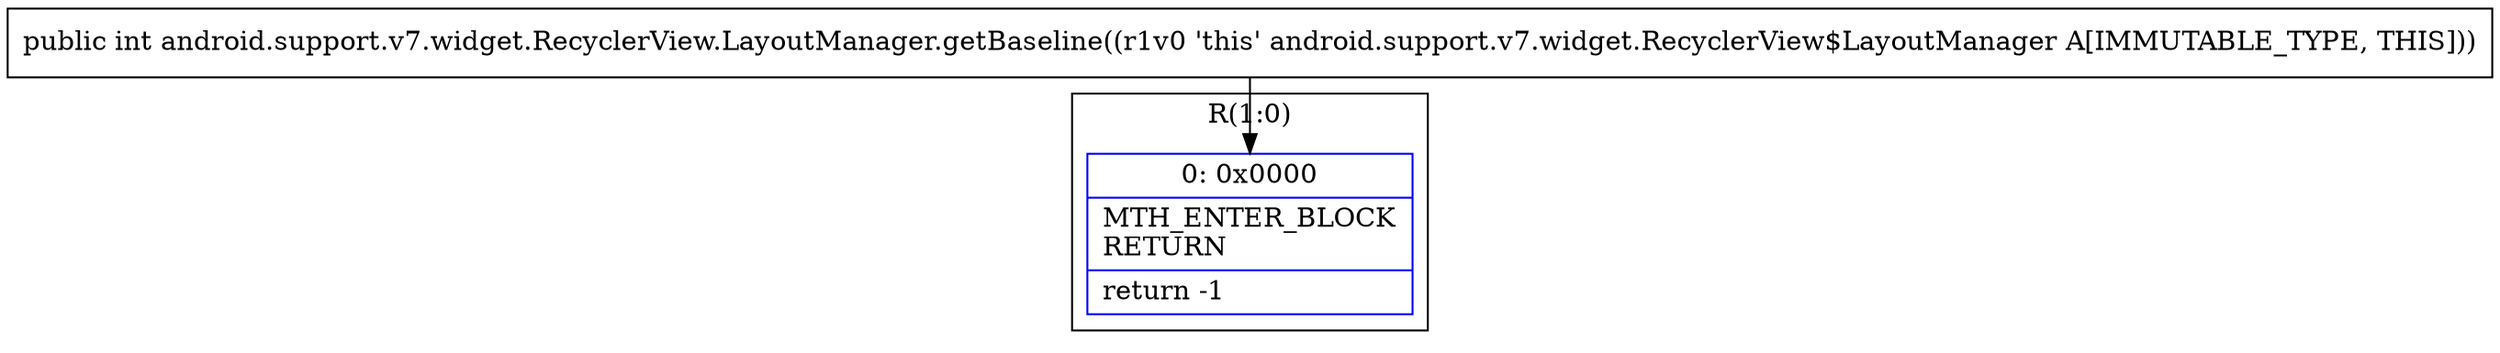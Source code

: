 digraph "CFG forandroid.support.v7.widget.RecyclerView.LayoutManager.getBaseline()I" {
subgraph cluster_Region_28656556 {
label = "R(1:0)";
node [shape=record,color=blue];
Node_0 [shape=record,label="{0\:\ 0x0000|MTH_ENTER_BLOCK\lRETURN\l|return \-1\l}"];
}
MethodNode[shape=record,label="{public int android.support.v7.widget.RecyclerView.LayoutManager.getBaseline((r1v0 'this' android.support.v7.widget.RecyclerView$LayoutManager A[IMMUTABLE_TYPE, THIS])) }"];
MethodNode -> Node_0;
}

